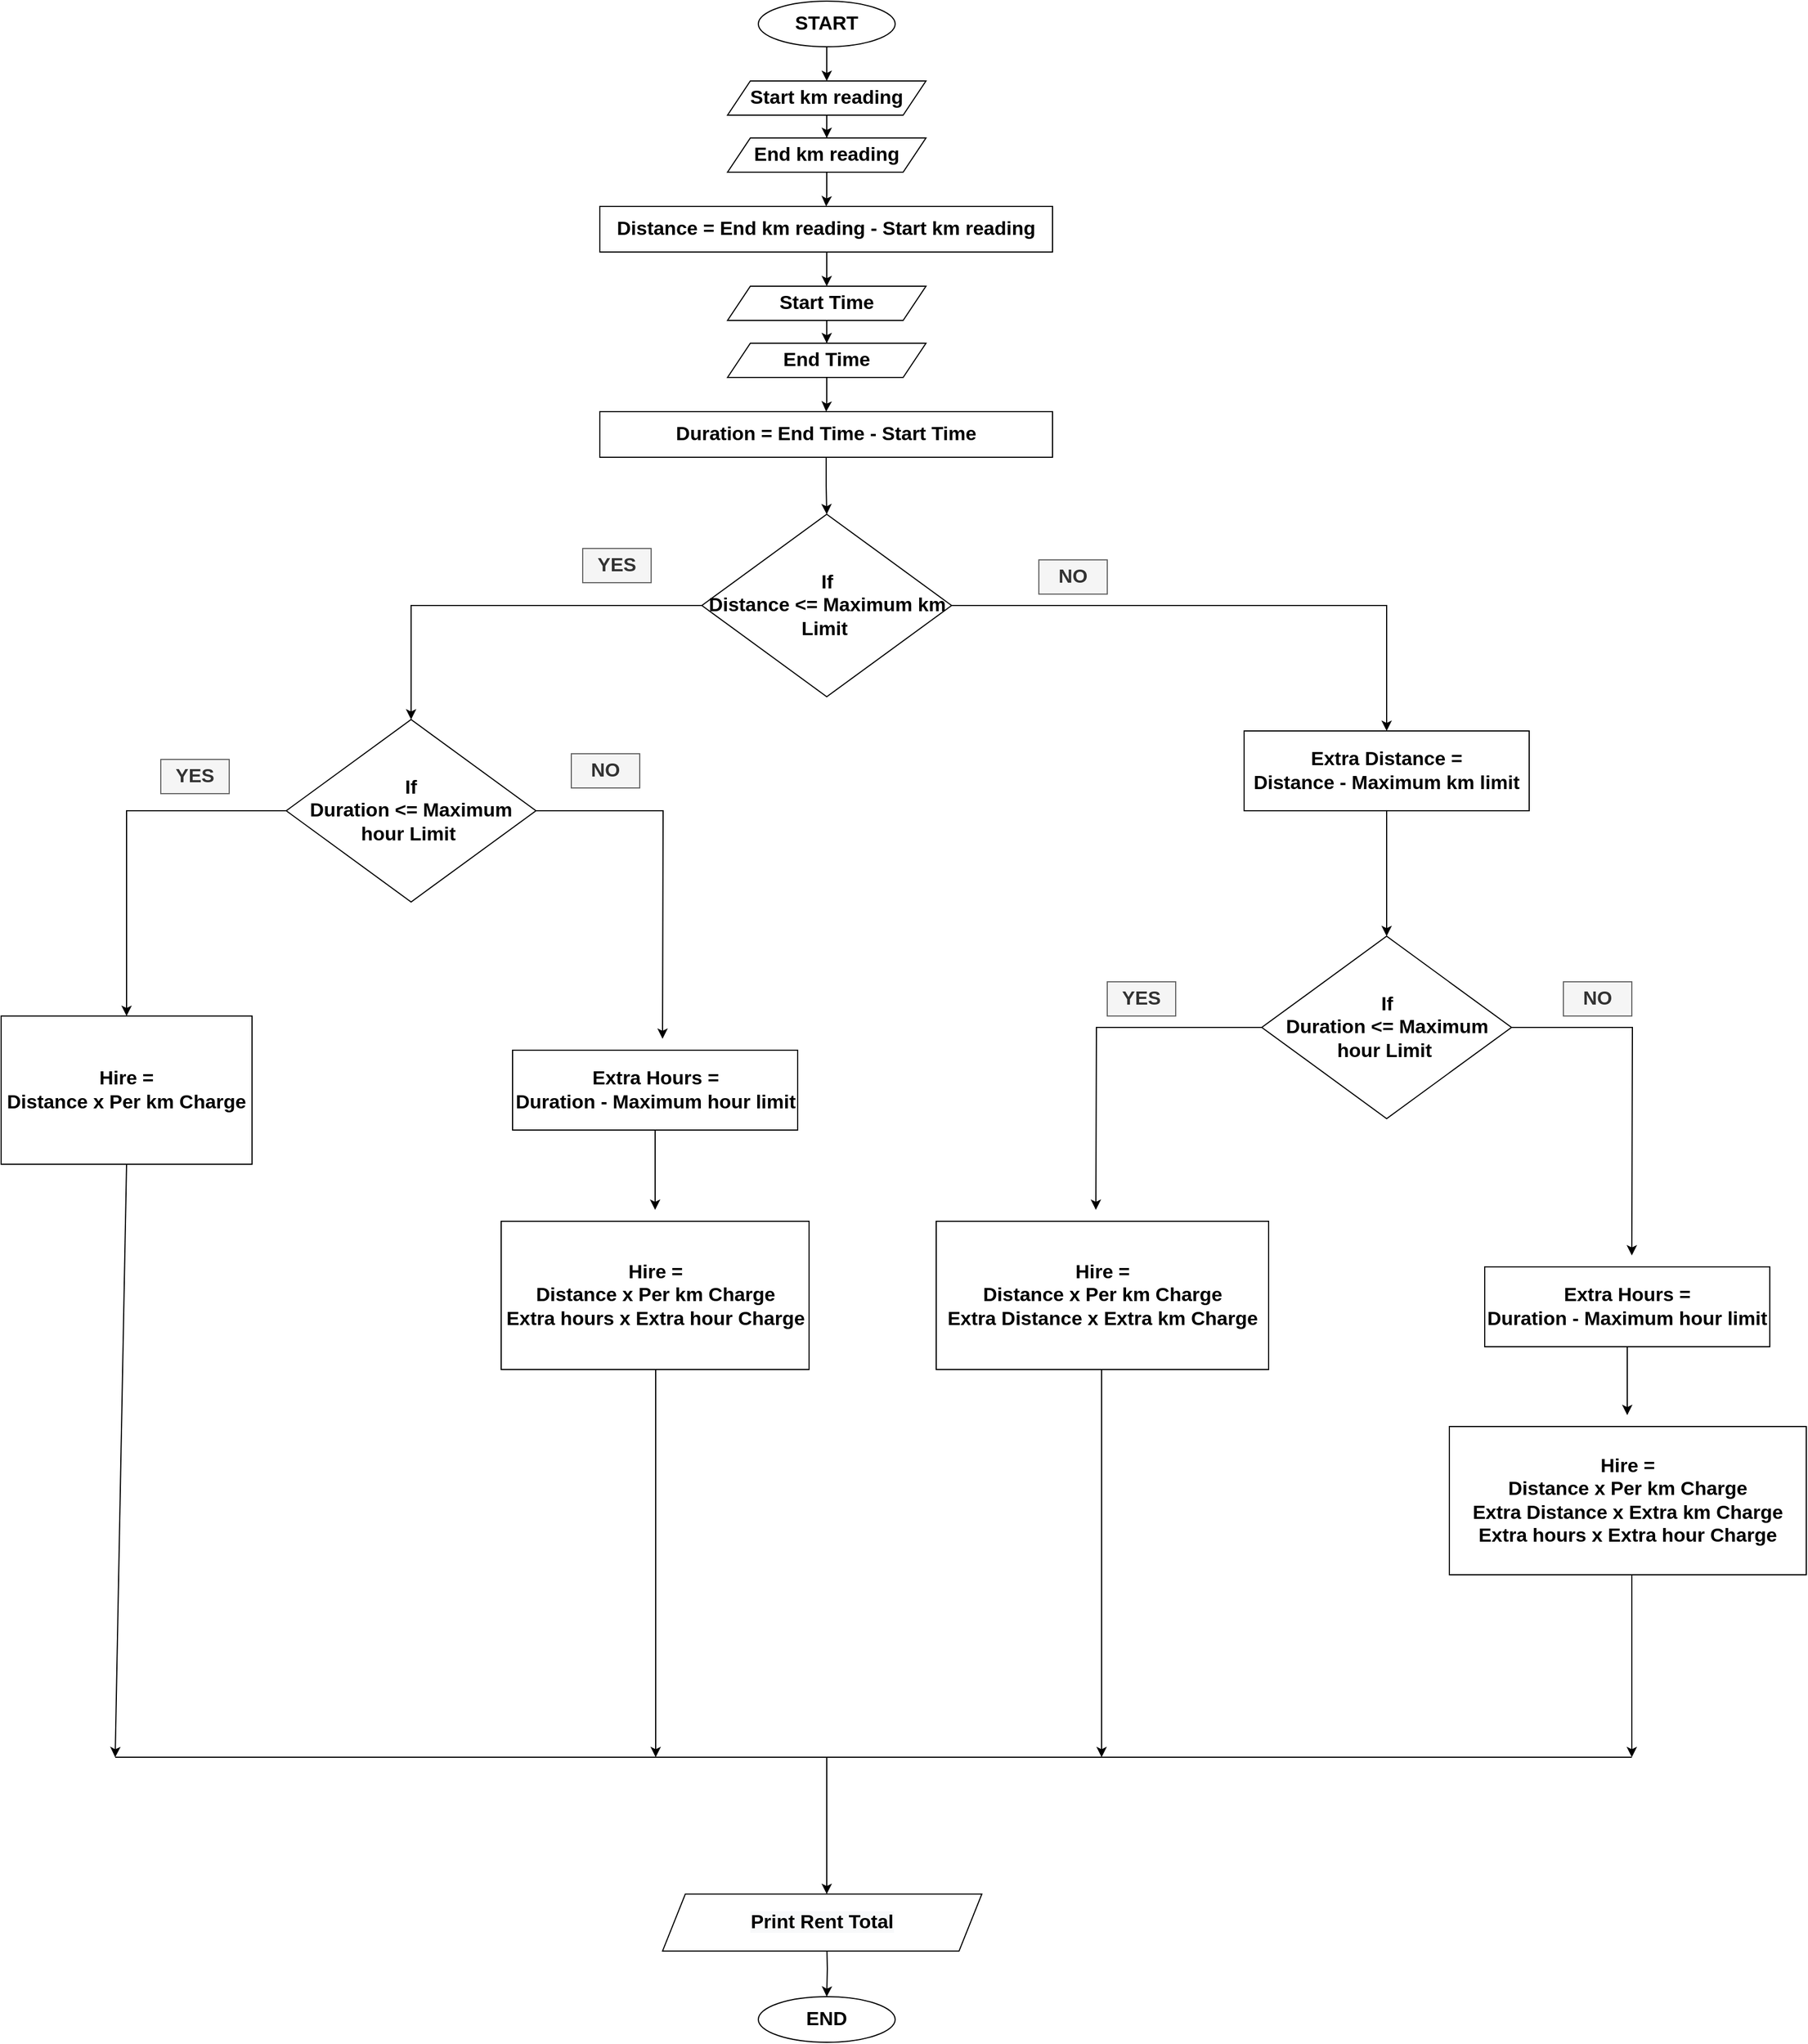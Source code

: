 <mxfile version="15.8.7" type="device"><diagram id="C5RBs43oDa-KdzZeNtuy" name="Page-1"><mxGraphModel dx="2401" dy="1236" grid="1" gridSize="10" guides="1" tooltips="1" connect="1" arrows="1" fold="1" page="1" pageScale="1" pageWidth="827" pageHeight="1169" math="0" shadow="0"><root><mxCell id="WIyWlLk6GJQsqaUBKTNV-0"/><mxCell id="WIyWlLk6GJQsqaUBKTNV-1" parent="WIyWlLk6GJQsqaUBKTNV-0"/><mxCell id="V0WBjbZgkwLuii4IKfnf-40" style="edgeStyle=orthogonalEdgeStyle;rounded=0;orthogonalLoop=1;jettySize=auto;html=1;entryX=0.5;entryY=0;entryDx=0;entryDy=0;fontSize=17;" parent="WIyWlLk6GJQsqaUBKTNV-1" source="V0WBjbZgkwLuii4IKfnf-0" target="V0WBjbZgkwLuii4IKfnf-1" edge="1"><mxGeometry relative="1" as="geometry"/></mxCell><mxCell id="V0WBjbZgkwLuii4IKfnf-0" value="START" style="ellipse;whiteSpace=wrap;html=1;fontStyle=1;fontSize=17;" parent="WIyWlLk6GJQsqaUBKTNV-1" vertex="1"><mxGeometry x="354" y="20" width="120" height="40" as="geometry"/></mxCell><mxCell id="V0WBjbZgkwLuii4IKfnf-41" style="edgeStyle=orthogonalEdgeStyle;rounded=0;orthogonalLoop=1;jettySize=auto;html=1;entryX=0.5;entryY=0;entryDx=0;entryDy=0;fontSize=17;" parent="WIyWlLk6GJQsqaUBKTNV-1" source="V0WBjbZgkwLuii4IKfnf-1" target="V0WBjbZgkwLuii4IKfnf-2" edge="1"><mxGeometry relative="1" as="geometry"/></mxCell><mxCell id="V0WBjbZgkwLuii4IKfnf-1" value="Start km reading" style="shape=parallelogram;perimeter=parallelogramPerimeter;whiteSpace=wrap;html=1;fixedSize=1;fontStyle=1;fontSize=17;" parent="WIyWlLk6GJQsqaUBKTNV-1" vertex="1"><mxGeometry x="327" y="90" width="174" height="30" as="geometry"/></mxCell><mxCell id="V0WBjbZgkwLuii4IKfnf-42" style="edgeStyle=orthogonalEdgeStyle;rounded=0;orthogonalLoop=1;jettySize=auto;html=1;entryX=0.5;entryY=0;entryDx=0;entryDy=0;fontSize=17;" parent="WIyWlLk6GJQsqaUBKTNV-1" source="V0WBjbZgkwLuii4IKfnf-2" target="V0WBjbZgkwLuii4IKfnf-4" edge="1"><mxGeometry relative="1" as="geometry"/></mxCell><mxCell id="V0WBjbZgkwLuii4IKfnf-2" value="End km reading" style="shape=parallelogram;perimeter=parallelogramPerimeter;whiteSpace=wrap;html=1;fixedSize=1;fontStyle=1;fontSize=17;" parent="WIyWlLk6GJQsqaUBKTNV-1" vertex="1"><mxGeometry x="327" y="140" width="174" height="30" as="geometry"/></mxCell><mxCell id="V0WBjbZgkwLuii4IKfnf-4" value="Distance = End km reading - Start km reading" style="rounded=0;whiteSpace=wrap;html=1;fontStyle=1;fontSize=17;" parent="WIyWlLk6GJQsqaUBKTNV-1" vertex="1"><mxGeometry x="215" y="200" width="397" height="40" as="geometry"/></mxCell><mxCell id="V0WBjbZgkwLuii4IKfnf-90" value="NO" style="text;html=1;align=center;verticalAlign=middle;whiteSpace=wrap;rounded=0;fontSize=17;fontStyle=1;labelBorderColor=none;fillColor=#f5f5f5;fontColor=#333333;strokeColor=#666666;" parent="WIyWlLk6GJQsqaUBKTNV-1" vertex="1"><mxGeometry x="600" y="510" width="60" height="30" as="geometry"/></mxCell><mxCell id="V0WBjbZgkwLuii4IKfnf-92" value="YES" style="text;html=1;align=center;verticalAlign=middle;whiteSpace=wrap;rounded=0;fontSize=17;fontStyle=1;labelBorderColor=none;fillColor=#f5f5f5;fontColor=#333333;strokeColor=#666666;" parent="WIyWlLk6GJQsqaUBKTNV-1" vertex="1"><mxGeometry x="200" y="500" width="60" height="30" as="geometry"/></mxCell><mxCell id="V0WBjbZgkwLuii4IKfnf-112" style="edgeStyle=orthogonalEdgeStyle;rounded=0;orthogonalLoop=1;jettySize=auto;html=1;entryX=0.5;entryY=0;entryDx=0;entryDy=0;fontSize=17;" parent="WIyWlLk6GJQsqaUBKTNV-1" target="V0WBjbZgkwLuii4IKfnf-114" edge="1"><mxGeometry relative="1" as="geometry"><mxPoint x="414" y="240" as="sourcePoint"/></mxGeometry></mxCell><mxCell id="V0WBjbZgkwLuii4IKfnf-113" style="edgeStyle=orthogonalEdgeStyle;rounded=0;orthogonalLoop=1;jettySize=auto;html=1;entryX=0.5;entryY=0;entryDx=0;entryDy=0;fontSize=17;" parent="WIyWlLk6GJQsqaUBKTNV-1" source="V0WBjbZgkwLuii4IKfnf-114" target="V0WBjbZgkwLuii4IKfnf-116" edge="1"><mxGeometry relative="1" as="geometry"/></mxCell><mxCell id="V0WBjbZgkwLuii4IKfnf-114" value="Start Time" style="shape=parallelogram;perimeter=parallelogramPerimeter;whiteSpace=wrap;html=1;fixedSize=1;fontStyle=1;fontSize=17;" parent="WIyWlLk6GJQsqaUBKTNV-1" vertex="1"><mxGeometry x="327" y="270" width="174" height="30" as="geometry"/></mxCell><mxCell id="V0WBjbZgkwLuii4IKfnf-115" style="edgeStyle=orthogonalEdgeStyle;rounded=0;orthogonalLoop=1;jettySize=auto;html=1;entryX=0.5;entryY=0;entryDx=0;entryDy=0;fontSize=17;" parent="WIyWlLk6GJQsqaUBKTNV-1" source="V0WBjbZgkwLuii4IKfnf-116" target="V0WBjbZgkwLuii4IKfnf-117" edge="1"><mxGeometry relative="1" as="geometry"/></mxCell><mxCell id="V0WBjbZgkwLuii4IKfnf-116" value="End Time" style="shape=parallelogram;perimeter=parallelogramPerimeter;whiteSpace=wrap;html=1;fixedSize=1;fontStyle=1;fontSize=17;" parent="WIyWlLk6GJQsqaUBKTNV-1" vertex="1"><mxGeometry x="327" y="320" width="174" height="30" as="geometry"/></mxCell><mxCell id="V0WBjbZgkwLuii4IKfnf-119" style="edgeStyle=orthogonalEdgeStyle;rounded=0;orthogonalLoop=1;jettySize=auto;html=1;entryX=0.5;entryY=0;entryDx=0;entryDy=0;fontSize=17;" parent="WIyWlLk6GJQsqaUBKTNV-1" source="V0WBjbZgkwLuii4IKfnf-117" target="V0WBjbZgkwLuii4IKfnf-118" edge="1"><mxGeometry relative="1" as="geometry"/></mxCell><mxCell id="V0WBjbZgkwLuii4IKfnf-117" value="Duration = End Time - Start Time" style="rounded=0;whiteSpace=wrap;html=1;fontStyle=1;fontSize=17;" parent="WIyWlLk6GJQsqaUBKTNV-1" vertex="1"><mxGeometry x="215" y="380" width="397" height="40" as="geometry"/></mxCell><mxCell id="V0WBjbZgkwLuii4IKfnf-133" style="edgeStyle=orthogonalEdgeStyle;rounded=0;orthogonalLoop=1;jettySize=auto;html=1;entryX=0.5;entryY=0;entryDx=0;entryDy=0;fontSize=17;" parent="WIyWlLk6GJQsqaUBKTNV-1" source="V0WBjbZgkwLuii4IKfnf-118" target="V0WBjbZgkwLuii4IKfnf-120" edge="1"><mxGeometry relative="1" as="geometry"/></mxCell><mxCell id="V0WBjbZgkwLuii4IKfnf-135" style="edgeStyle=orthogonalEdgeStyle;rounded=0;orthogonalLoop=1;jettySize=auto;html=1;entryX=0.5;entryY=0;entryDx=0;entryDy=0;fontSize=17;" parent="WIyWlLk6GJQsqaUBKTNV-1" source="V0WBjbZgkwLuii4IKfnf-118" target="V0WBjbZgkwLuii4IKfnf-132" edge="1"><mxGeometry relative="1" as="geometry"/></mxCell><mxCell id="V0WBjbZgkwLuii4IKfnf-118" value="If &lt;br&gt;Distance &amp;lt;= Maximum km Limit&amp;nbsp;" style="rhombus;whiteSpace=wrap;html=1;fontStyle=1;fontSize=17;" parent="WIyWlLk6GJQsqaUBKTNV-1" vertex="1"><mxGeometry x="304.5" y="470" width="219" height="160" as="geometry"/></mxCell><mxCell id="V0WBjbZgkwLuii4IKfnf-142" style="edgeStyle=orthogonalEdgeStyle;rounded=0;orthogonalLoop=1;jettySize=auto;html=1;entryX=0.5;entryY=0;entryDx=0;entryDy=0;fontSize=17;" parent="WIyWlLk6GJQsqaUBKTNV-1" source="V0WBjbZgkwLuii4IKfnf-120" target="V0WBjbZgkwLuii4IKfnf-123" edge="1"><mxGeometry relative="1" as="geometry"/></mxCell><mxCell id="V0WBjbZgkwLuii4IKfnf-143" style="edgeStyle=orthogonalEdgeStyle;rounded=0;orthogonalLoop=1;jettySize=auto;html=1;fontSize=17;" parent="WIyWlLk6GJQsqaUBKTNV-1" source="V0WBjbZgkwLuii4IKfnf-120" edge="1"><mxGeometry relative="1" as="geometry"><mxPoint x="270" y="930" as="targetPoint"/></mxGeometry></mxCell><mxCell id="V0WBjbZgkwLuii4IKfnf-120" value="If &lt;br&gt;Duration &amp;lt;= Maximum hour Limit&amp;nbsp;" style="rhombus;whiteSpace=wrap;html=1;fontStyle=1;fontSize=17;" parent="WIyWlLk6GJQsqaUBKTNV-1" vertex="1"><mxGeometry x="-60" y="650" width="219" height="160" as="geometry"/></mxCell><mxCell id="V0WBjbZgkwLuii4IKfnf-121" value="YES" style="text;html=1;align=center;verticalAlign=middle;whiteSpace=wrap;rounded=0;fontSize=17;fontStyle=1;labelBorderColor=none;fillColor=#f5f5f5;fontColor=#333333;strokeColor=#666666;" parent="WIyWlLk6GJQsqaUBKTNV-1" vertex="1"><mxGeometry x="-170" y="685" width="60" height="30" as="geometry"/></mxCell><mxCell id="V0WBjbZgkwLuii4IKfnf-122" value="NO" style="text;html=1;align=center;verticalAlign=middle;whiteSpace=wrap;rounded=0;fontSize=17;fontStyle=1;labelBorderColor=none;fillColor=#f5f5f5;fontColor=#333333;strokeColor=#666666;" parent="WIyWlLk6GJQsqaUBKTNV-1" vertex="1"><mxGeometry x="190" y="680" width="60" height="30" as="geometry"/></mxCell><mxCell id="V0WBjbZgkwLuii4IKfnf-123" value="Hire = &lt;br&gt;Distance x Per km Charge" style="rounded=0;whiteSpace=wrap;html=1;fontStyle=1;fontSize=17;" parent="WIyWlLk6GJQsqaUBKTNV-1" vertex="1"><mxGeometry x="-310" y="910" width="220" height="130" as="geometry"/></mxCell><mxCell id="V0WBjbZgkwLuii4IKfnf-124" value="Hire = &lt;br&gt;Distance x Per km Charge&lt;br&gt;Extra hours x Extra hour Charge" style="rounded=0;whiteSpace=wrap;html=1;fontStyle=1;fontSize=17;" parent="WIyWlLk6GJQsqaUBKTNV-1" vertex="1"><mxGeometry x="128.5" y="1090" width="270" height="130" as="geometry"/></mxCell><mxCell id="V0WBjbZgkwLuii4IKfnf-144" style="edgeStyle=orthogonalEdgeStyle;rounded=0;orthogonalLoop=1;jettySize=auto;html=1;fontSize=17;" parent="WIyWlLk6GJQsqaUBKTNV-1" source="V0WBjbZgkwLuii4IKfnf-125" edge="1"><mxGeometry relative="1" as="geometry"><mxPoint x="263.5" y="1080" as="targetPoint"/></mxGeometry></mxCell><mxCell id="V0WBjbZgkwLuii4IKfnf-125" value="Extra Hours = &lt;br&gt;Duration - Maximum hour limit" style="rounded=0;whiteSpace=wrap;html=1;fontStyle=1;fontSize=17;" parent="WIyWlLk6GJQsqaUBKTNV-1" vertex="1"><mxGeometry x="138.5" y="940" width="250" height="70" as="geometry"/></mxCell><mxCell id="V0WBjbZgkwLuii4IKfnf-138" style="edgeStyle=orthogonalEdgeStyle;rounded=0;orthogonalLoop=1;jettySize=auto;html=1;fontSize=17;" parent="WIyWlLk6GJQsqaUBKTNV-1" source="V0WBjbZgkwLuii4IKfnf-126" edge="1"><mxGeometry relative="1" as="geometry"><mxPoint x="650" y="1080" as="targetPoint"/></mxGeometry></mxCell><mxCell id="V0WBjbZgkwLuii4IKfnf-139" style="edgeStyle=orthogonalEdgeStyle;rounded=0;orthogonalLoop=1;jettySize=auto;html=1;fontSize=17;" parent="WIyWlLk6GJQsqaUBKTNV-1" source="V0WBjbZgkwLuii4IKfnf-126" edge="1"><mxGeometry relative="1" as="geometry"><mxPoint x="1120.0" y="1120" as="targetPoint"/></mxGeometry></mxCell><mxCell id="V0WBjbZgkwLuii4IKfnf-126" value="If &lt;br&gt;Duration &amp;lt;= Maximum hour Limit&amp;nbsp;" style="rhombus;whiteSpace=wrap;html=1;fontStyle=1;fontSize=17;" parent="WIyWlLk6GJQsqaUBKTNV-1" vertex="1"><mxGeometry x="795.5" y="840" width="219" height="160" as="geometry"/></mxCell><mxCell id="V0WBjbZgkwLuii4IKfnf-127" value="YES" style="text;html=1;align=center;verticalAlign=middle;whiteSpace=wrap;rounded=0;fontSize=17;fontStyle=1;labelBorderColor=none;fillColor=#f5f5f5;fontColor=#333333;strokeColor=#666666;" parent="WIyWlLk6GJQsqaUBKTNV-1" vertex="1"><mxGeometry x="660" y="880" width="60" height="30" as="geometry"/></mxCell><mxCell id="V0WBjbZgkwLuii4IKfnf-128" value="NO" style="text;html=1;align=center;verticalAlign=middle;whiteSpace=wrap;rounded=0;fontSize=17;fontStyle=1;labelBorderColor=none;fillColor=#f5f5f5;fontColor=#333333;strokeColor=#666666;" parent="WIyWlLk6GJQsqaUBKTNV-1" vertex="1"><mxGeometry x="1060" y="880" width="60" height="30" as="geometry"/></mxCell><mxCell id="V0WBjbZgkwLuii4IKfnf-129" value="Hire = &lt;br&gt;Distance x Per km Charge&lt;br&gt;Extra Distance x Extra km Charge" style="rounded=0;whiteSpace=wrap;html=1;fontStyle=1;fontSize=17;" parent="WIyWlLk6GJQsqaUBKTNV-1" vertex="1"><mxGeometry x="510" y="1090" width="291.5" height="130" as="geometry"/></mxCell><mxCell id="V0WBjbZgkwLuii4IKfnf-130" value="Hire = &lt;br&gt;Distance x Per km Charge&lt;br&gt;Extra Distance x Extra km Charge&lt;br&gt;Extra hours x Extra hour Charge" style="rounded=0;whiteSpace=wrap;html=1;fontStyle=1;fontSize=17;" parent="WIyWlLk6GJQsqaUBKTNV-1" vertex="1"><mxGeometry x="960" y="1270" width="313" height="130" as="geometry"/></mxCell><mxCell id="V0WBjbZgkwLuii4IKfnf-140" style="edgeStyle=orthogonalEdgeStyle;rounded=0;orthogonalLoop=1;jettySize=auto;html=1;fontSize=17;" parent="WIyWlLk6GJQsqaUBKTNV-1" source="V0WBjbZgkwLuii4IKfnf-131" edge="1"><mxGeometry relative="1" as="geometry"><mxPoint x="1116" y="1260" as="targetPoint"/></mxGeometry></mxCell><mxCell id="V0WBjbZgkwLuii4IKfnf-131" value="Extra Hours = &lt;br&gt;Duration - Maximum hour limit" style="rounded=0;whiteSpace=wrap;html=1;fontStyle=1;fontSize=17;" parent="WIyWlLk6GJQsqaUBKTNV-1" vertex="1"><mxGeometry x="991" y="1130" width="250" height="70" as="geometry"/></mxCell><mxCell id="V0WBjbZgkwLuii4IKfnf-136" style="edgeStyle=orthogonalEdgeStyle;rounded=0;orthogonalLoop=1;jettySize=auto;html=1;fontSize=17;" parent="WIyWlLk6GJQsqaUBKTNV-1" source="V0WBjbZgkwLuii4IKfnf-132" edge="1"><mxGeometry relative="1" as="geometry"><mxPoint x="905" y="840" as="targetPoint"/></mxGeometry></mxCell><mxCell id="V0WBjbZgkwLuii4IKfnf-132" value="Extra Distance = &lt;br&gt;Distance - Maximum km limit" style="rounded=0;whiteSpace=wrap;html=1;fontStyle=1;fontSize=17;" parent="WIyWlLk6GJQsqaUBKTNV-1" vertex="1"><mxGeometry x="780" y="660" width="250" height="70" as="geometry"/></mxCell><mxCell id="V0WBjbZgkwLuii4IKfnf-156" style="edgeStyle=orthogonalEdgeStyle;rounded=0;orthogonalLoop=1;jettySize=auto;html=1;entryX=0.5;entryY=0;entryDx=0;entryDy=0;fontSize=17;" parent="WIyWlLk6GJQsqaUBKTNV-1" target="V0WBjbZgkwLuii4IKfnf-155" edge="1"><mxGeometry relative="1" as="geometry"><mxPoint x="414" y="1720" as="sourcePoint"/></mxGeometry></mxCell><mxCell id="V0WBjbZgkwLuii4IKfnf-148" value="" style="endArrow=classic;html=1;rounded=0;fontSize=17;exitX=0.5;exitY=1;exitDx=0;exitDy=0;" parent="WIyWlLk6GJQsqaUBKTNV-1" source="V0WBjbZgkwLuii4IKfnf-123" edge="1"><mxGeometry width="50" height="50" relative="1" as="geometry"><mxPoint x="-90" y="1300" as="sourcePoint"/><mxPoint x="-210" y="1560" as="targetPoint"/></mxGeometry></mxCell><mxCell id="V0WBjbZgkwLuii4IKfnf-149" value="" style="endArrow=classic;html=1;rounded=0;fontSize=17;exitX=0.5;exitY=1;exitDx=0;exitDy=0;" parent="WIyWlLk6GJQsqaUBKTNV-1" edge="1"><mxGeometry width="50" height="50" relative="1" as="geometry"><mxPoint x="264" y="1220" as="sourcePoint"/><mxPoint x="264" y="1560" as="targetPoint"/></mxGeometry></mxCell><mxCell id="V0WBjbZgkwLuii4IKfnf-150" value="" style="endArrow=classic;html=1;rounded=0;fontSize=17;exitX=0.5;exitY=1;exitDx=0;exitDy=0;" parent="WIyWlLk6GJQsqaUBKTNV-1" edge="1"><mxGeometry width="50" height="50" relative="1" as="geometry"><mxPoint x="655.04" y="1220" as="sourcePoint"/><mxPoint x="655.04" y="1560" as="targetPoint"/></mxGeometry></mxCell><mxCell id="V0WBjbZgkwLuii4IKfnf-152" value="" style="endArrow=classic;html=1;rounded=0;fontSize=17;exitX=0.5;exitY=1;exitDx=0;exitDy=0;" parent="WIyWlLk6GJQsqaUBKTNV-1" edge="1"><mxGeometry width="50" height="50" relative="1" as="geometry"><mxPoint x="1120.0" y="1400" as="sourcePoint"/><mxPoint x="1120" y="1560" as="targetPoint"/></mxGeometry></mxCell><mxCell id="V0WBjbZgkwLuii4IKfnf-153" value="" style="endArrow=none;html=1;rounded=0;fontSize=17;" parent="WIyWlLk6GJQsqaUBKTNV-1" edge="1"><mxGeometry width="50" height="50" relative="1" as="geometry"><mxPoint x="-210" y="1560" as="sourcePoint"/><mxPoint x="1120" y="1560" as="targetPoint"/></mxGeometry></mxCell><mxCell id="V0WBjbZgkwLuii4IKfnf-154" value="" style="endArrow=classic;html=1;rounded=0;fontSize=17;entryX=0.5;entryY=0;entryDx=0;entryDy=0;" parent="WIyWlLk6GJQsqaUBKTNV-1" edge="1"><mxGeometry width="50" height="50" relative="1" as="geometry"><mxPoint x="414" y="1560" as="sourcePoint"/><mxPoint x="414" y="1680" as="targetPoint"/></mxGeometry></mxCell><mxCell id="V0WBjbZgkwLuii4IKfnf-155" value="END" style="ellipse;whiteSpace=wrap;html=1;fontStyle=1;fontSize=17;" parent="WIyWlLk6GJQsqaUBKTNV-1" vertex="1"><mxGeometry x="354" y="1770" width="120" height="40" as="geometry"/></mxCell><mxCell id="mdFiQLB8M6RjsnUcb3Gq-0" value="&#10;&#10;&lt;span style=&quot;color: rgb(0, 0, 0); font-family: helvetica; font-size: 17px; font-style: normal; font-weight: 700; letter-spacing: normal; text-align: center; text-indent: 0px; text-transform: none; word-spacing: 0px; background-color: rgb(248, 249, 250); display: inline; float: none;&quot;&gt;Print Rent Total&lt;/span&gt;&#10;&#10;" style="shape=parallelogram;perimeter=parallelogramPerimeter;whiteSpace=wrap;html=1;fixedSize=1;" vertex="1" parent="WIyWlLk6GJQsqaUBKTNV-1"><mxGeometry x="270" y="1680" width="280" height="50" as="geometry"/></mxCell></root></mxGraphModel></diagram></mxfile>
